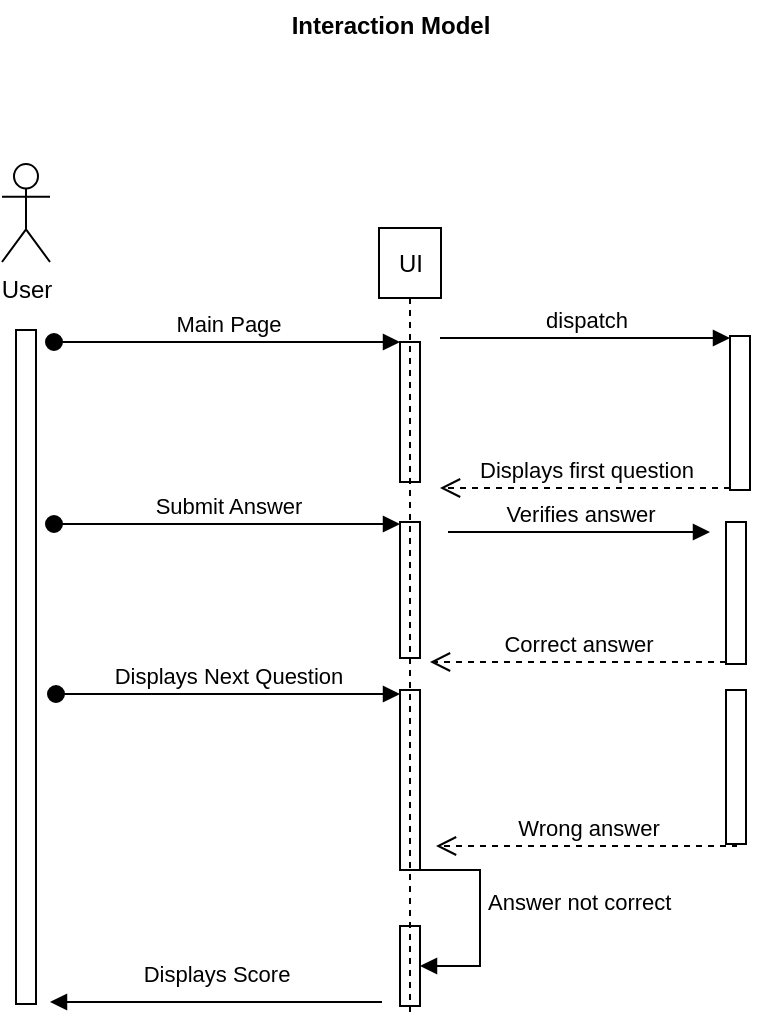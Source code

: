 <mxfile version="21.4.0" type="github">
  <diagram name="Page-1" id="2YBvvXClWsGukQMizWep">
    <mxGraphModel dx="880" dy="490" grid="0" gridSize="10" guides="1" tooltips="1" connect="1" arrows="0" fold="1" page="1" pageScale="1" pageWidth="850" pageHeight="1100" background="none" math="0" shadow="0">
      <root>
        <mxCell id="0" />
        <mxCell id="1" parent="0" />
        <mxCell id="9qP5agyVCZDFQKbvkqB9-2" value="User" style="shape=umlActor;verticalLabelPosition=bottom;verticalAlign=top;html=1;outlineConnect=0;" vertex="1" parent="1">
          <mxGeometry x="263" y="151" width="24" height="49" as="geometry" />
        </mxCell>
        <mxCell id="9qP5agyVCZDFQKbvkqB9-6" value="" style="html=1;points=[];perimeter=orthogonalPerimeter;outlineConnect=0;targetShapes=umlLifeline;portConstraint=eastwest;newEdgeStyle={&quot;edgeStyle&quot;:&quot;elbowEdgeStyle&quot;,&quot;elbow&quot;:&quot;vertical&quot;,&quot;curved&quot;:0,&quot;rounded&quot;:0};" vertex="1" parent="1">
          <mxGeometry x="270" y="234" width="10" height="337" as="geometry" />
        </mxCell>
        <mxCell id="9qP5agyVCZDFQKbvkqB9-7" value="" style="html=1;points=[];perimeter=orthogonalPerimeter;outlineConnect=0;targetShapes=umlLifeline;portConstraint=eastwest;newEdgeStyle={&quot;edgeStyle&quot;:&quot;elbowEdgeStyle&quot;,&quot;elbow&quot;:&quot;vertical&quot;,&quot;curved&quot;:0,&quot;rounded&quot;:0};" vertex="1" parent="1">
          <mxGeometry x="462" y="240" width="10" height="70" as="geometry" />
        </mxCell>
        <mxCell id="9qP5agyVCZDFQKbvkqB9-8" value="Main Page" style="html=1;verticalAlign=bottom;startArrow=oval;endArrow=block;startSize=8;edgeStyle=elbowEdgeStyle;elbow=vertical;curved=0;rounded=0;" edge="1" target="9qP5agyVCZDFQKbvkqB9-7" parent="1">
          <mxGeometry relative="1" as="geometry">
            <mxPoint x="289" y="240" as="sourcePoint" />
          </mxGeometry>
        </mxCell>
        <mxCell id="9qP5agyVCZDFQKbvkqB9-11" value="" style="html=1;points=[];perimeter=orthogonalPerimeter;outlineConnect=0;targetShapes=umlLifeline;portConstraint=eastwest;newEdgeStyle={&quot;edgeStyle&quot;:&quot;elbowEdgeStyle&quot;,&quot;elbow&quot;:&quot;vertical&quot;,&quot;curved&quot;:0,&quot;rounded&quot;:0};" vertex="1" parent="1">
          <mxGeometry x="462" y="330" width="10" height="68" as="geometry" />
        </mxCell>
        <mxCell id="9qP5agyVCZDFQKbvkqB9-12" value="Submit Answer" style="html=1;verticalAlign=bottom;startArrow=oval;endArrow=block;startSize=8;edgeStyle=elbowEdgeStyle;elbow=vertical;curved=0;rounded=0;" edge="1" target="9qP5agyVCZDFQKbvkqB9-11" parent="1">
          <mxGeometry relative="1" as="geometry">
            <mxPoint x="289" y="331" as="sourcePoint" />
          </mxGeometry>
        </mxCell>
        <mxCell id="9qP5agyVCZDFQKbvkqB9-13" value="" style="html=1;points=[];perimeter=orthogonalPerimeter;outlineConnect=0;targetShapes=umlLifeline;portConstraint=eastwest;newEdgeStyle={&quot;edgeStyle&quot;:&quot;elbowEdgeStyle&quot;,&quot;elbow&quot;:&quot;vertical&quot;,&quot;curved&quot;:0,&quot;rounded&quot;:0};" vertex="1" parent="1">
          <mxGeometry x="627" y="237" width="10" height="77" as="geometry" />
        </mxCell>
        <mxCell id="9qP5agyVCZDFQKbvkqB9-14" value="dispatch" style="html=1;verticalAlign=bottom;endArrow=block;edgeStyle=elbowEdgeStyle;elbow=vertical;curved=0;rounded=0;" edge="1" target="9qP5agyVCZDFQKbvkqB9-13" parent="1">
          <mxGeometry relative="1" as="geometry">
            <mxPoint x="482" y="238" as="sourcePoint" />
          </mxGeometry>
        </mxCell>
        <mxCell id="9qP5agyVCZDFQKbvkqB9-15" value="Displays first question" style="html=1;verticalAlign=bottom;endArrow=open;dashed=1;endSize=8;edgeStyle=elbowEdgeStyle;elbow=vertical;curved=0;rounded=0;" edge="1" source="9qP5agyVCZDFQKbvkqB9-13" parent="1">
          <mxGeometry relative="1" as="geometry">
            <mxPoint x="482" y="313" as="targetPoint" />
          </mxGeometry>
        </mxCell>
        <mxCell id="9qP5agyVCZDFQKbvkqB9-16" value="" style="html=1;points=[];perimeter=orthogonalPerimeter;outlineConnect=0;targetShapes=umlLifeline;portConstraint=eastwest;newEdgeStyle={&quot;edgeStyle&quot;:&quot;elbowEdgeStyle&quot;,&quot;elbow&quot;:&quot;vertical&quot;,&quot;curved&quot;:0,&quot;rounded&quot;:0};" vertex="1" parent="1">
          <mxGeometry x="625" y="330" width="10" height="71" as="geometry" />
        </mxCell>
        <mxCell id="9qP5agyVCZDFQKbvkqB9-18" value="Correct answer" style="html=1;verticalAlign=bottom;endArrow=open;dashed=1;endSize=8;edgeStyle=elbowEdgeStyle;elbow=vertical;curved=0;rounded=0;" edge="1" source="9qP5agyVCZDFQKbvkqB9-16" parent="1">
          <mxGeometry relative="1" as="geometry">
            <mxPoint x="477" y="400" as="targetPoint" />
          </mxGeometry>
        </mxCell>
        <mxCell id="9qP5agyVCZDFQKbvkqB9-19" value="" style="html=1;points=[];perimeter=orthogonalPerimeter;outlineConnect=0;targetShapes=umlLifeline;portConstraint=eastwest;newEdgeStyle={&quot;edgeStyle&quot;:&quot;elbowEdgeStyle&quot;,&quot;elbow&quot;:&quot;vertical&quot;,&quot;curved&quot;:0,&quot;rounded&quot;:0};" vertex="1" parent="1">
          <mxGeometry x="462" y="414" width="10" height="90" as="geometry" />
        </mxCell>
        <mxCell id="9qP5agyVCZDFQKbvkqB9-20" value="Displays Next Question" style="html=1;verticalAlign=bottom;startArrow=oval;endArrow=block;startSize=8;edgeStyle=elbowEdgeStyle;elbow=vertical;curved=0;rounded=0;" edge="1" target="9qP5agyVCZDFQKbvkqB9-19" parent="1">
          <mxGeometry relative="1" as="geometry">
            <mxPoint x="290" y="416" as="sourcePoint" />
          </mxGeometry>
        </mxCell>
        <mxCell id="9qP5agyVCZDFQKbvkqB9-22" value="" style="html=1;points=[];perimeter=orthogonalPerimeter;outlineConnect=0;targetShapes=umlLifeline;portConstraint=eastwest;newEdgeStyle={&quot;edgeStyle&quot;:&quot;elbowEdgeStyle&quot;,&quot;elbow&quot;:&quot;vertical&quot;,&quot;curved&quot;:0,&quot;rounded&quot;:0};" vertex="1" parent="1">
          <mxGeometry x="625" y="414" width="10" height="77" as="geometry" />
        </mxCell>
        <mxCell id="9qP5agyVCZDFQKbvkqB9-24" value="Wrong answer" style="html=1;verticalAlign=bottom;endArrow=open;dashed=1;endSize=8;edgeStyle=elbowEdgeStyle;elbow=vertical;curved=0;rounded=0;" edge="1" source="9qP5agyVCZDFQKbvkqB9-22" parent="1">
          <mxGeometry relative="1" as="geometry">
            <mxPoint x="480" y="492" as="targetPoint" />
            <Array as="points">
              <mxPoint x="553" y="492" />
            </Array>
          </mxGeometry>
        </mxCell>
        <mxCell id="9qP5agyVCZDFQKbvkqB9-25" value="" style="html=1;points=[];perimeter=orthogonalPerimeter;outlineConnect=0;targetShapes=umlLifeline;portConstraint=eastwest;newEdgeStyle={&quot;edgeStyle&quot;:&quot;elbowEdgeStyle&quot;,&quot;elbow&quot;:&quot;vertical&quot;,&quot;curved&quot;:0,&quot;rounded&quot;:0};" vertex="1" parent="1">
          <mxGeometry x="462" y="532" width="10" height="40" as="geometry" />
        </mxCell>
        <mxCell id="9qP5agyVCZDFQKbvkqB9-26" value="Answer not correct" style="html=1;align=left;spacingLeft=2;endArrow=block;rounded=0;edgeStyle=orthogonalEdgeStyle;curved=0;rounded=0;" edge="1" target="9qP5agyVCZDFQKbvkqB9-25" parent="1">
          <mxGeometry relative="1" as="geometry">
            <mxPoint x="472" y="488" as="sourcePoint" />
            <Array as="points">
              <mxPoint x="472" y="504" />
              <mxPoint x="502" y="504" />
              <mxPoint x="502" y="552" />
            </Array>
          </mxGeometry>
        </mxCell>
        <mxCell id="9qP5agyVCZDFQKbvkqB9-27" value="Verifies answer" style="html=1;verticalAlign=bottom;endArrow=block;edgeStyle=elbowEdgeStyle;elbow=vertical;curved=0;rounded=0;" edge="1" parent="1">
          <mxGeometry width="80" relative="1" as="geometry">
            <mxPoint x="486" y="335" as="sourcePoint" />
            <mxPoint x="617" y="335" as="targetPoint" />
          </mxGeometry>
        </mxCell>
        <mxCell id="9qP5agyVCZDFQKbvkqB9-28" value="Displays Score" style="html=1;verticalAlign=bottom;endArrow=block;edgeStyle=elbowEdgeStyle;elbow=vertical;curved=0;rounded=0;" edge="1" parent="1">
          <mxGeometry y="-5" width="80" relative="1" as="geometry">
            <mxPoint x="453" y="570" as="sourcePoint" />
            <mxPoint x="287" y="570" as="targetPoint" />
            <mxPoint as="offset" />
          </mxGeometry>
        </mxCell>
        <mxCell id="9qP5agyVCZDFQKbvkqB9-29" value="Interaction Model" style="text;align=center;fontStyle=1;verticalAlign=middle;spacingLeft=3;spacingRight=3;strokeColor=none;rotatable=0;points=[[0,0.5],[1,0.5]];portConstraint=eastwest;html=1;" vertex="1" parent="1">
          <mxGeometry x="417" y="69" width="80" height="26" as="geometry" />
        </mxCell>
        <mxCell id="9qP5agyVCZDFQKbvkqB9-30" value="UI" style="shape=umlLifeline;perimeter=lifelinePerimeter;whiteSpace=wrap;html=1;container=1;dropTarget=0;collapsible=0;recursiveResize=0;outlineConnect=0;portConstraint=eastwest;newEdgeStyle={&quot;edgeStyle&quot;:&quot;elbowEdgeStyle&quot;,&quot;elbow&quot;:&quot;vertical&quot;,&quot;curved&quot;:0,&quot;rounded&quot;:0};size=35;" vertex="1" parent="1">
          <mxGeometry x="451.5" y="183" width="31" height="394" as="geometry" />
        </mxCell>
      </root>
    </mxGraphModel>
  </diagram>
</mxfile>
